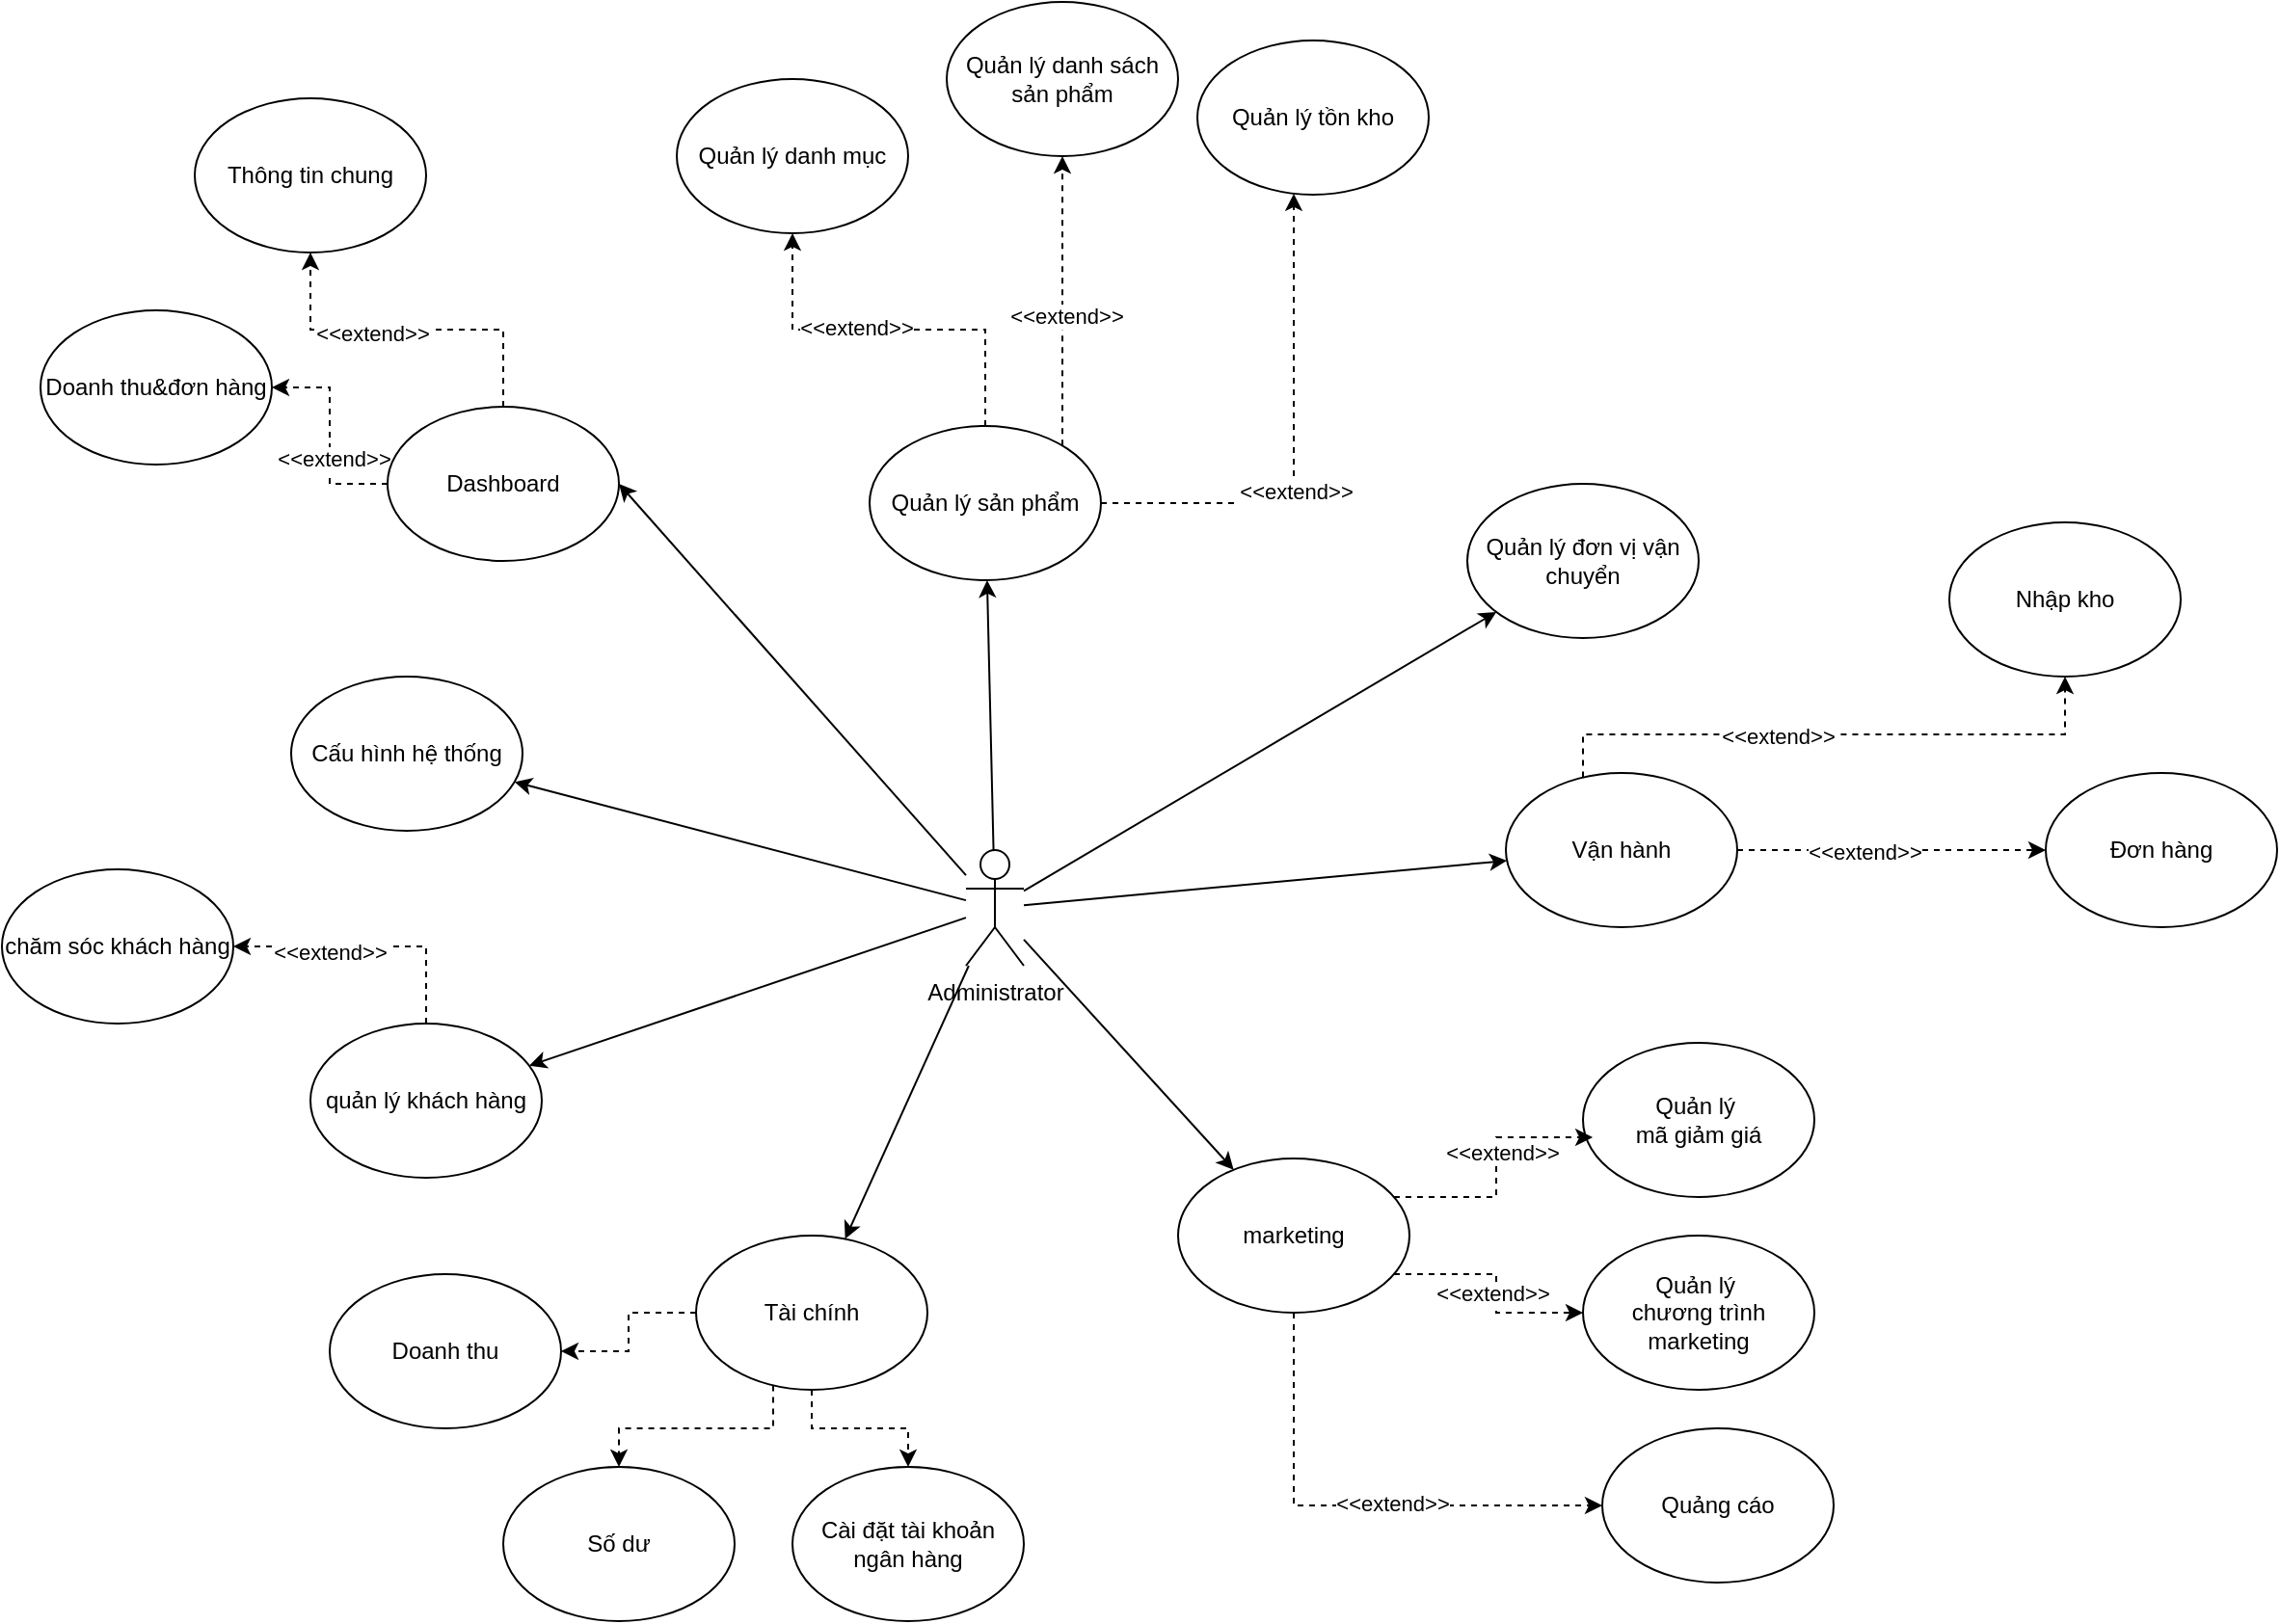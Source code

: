 <mxfile version="26.0.16" pages="3">
  <diagram name="Module admin" id="eHA_m8zVfAxrX8sja9Vz">
    <mxGraphModel dx="2443" dy="1973" grid="1" gridSize="10" guides="1" tooltips="1" connect="1" arrows="1" fold="1" page="1" pageScale="1" pageWidth="850" pageHeight="1100" math="0" shadow="0">
      <root>
        <mxCell id="0" />
        <mxCell id="1" parent="0" />
        <mxCell id="CwkfNgr41weQ_ycG9K8S-1" style="rounded=0;orthogonalLoop=1;jettySize=auto;html=1;" parent="1" source="38hd_KllQKWlu9w1GniQ-2" target="qUAkDPulCv1xrWSQ-RRs-1" edge="1">
          <mxGeometry relative="1" as="geometry" />
        </mxCell>
        <mxCell id="CwkfNgr41weQ_ycG9K8S-2" style="rounded=0;orthogonalLoop=1;jettySize=auto;html=1;entryX=1;entryY=0.5;entryDx=0;entryDy=0;" parent="1" source="38hd_KllQKWlu9w1GniQ-2" target="G9YPVBKdUu1RAVHxqggk-3" edge="1">
          <mxGeometry relative="1" as="geometry" />
        </mxCell>
        <mxCell id="CwkfNgr41weQ_ycG9K8S-3" style="rounded=0;orthogonalLoop=1;jettySize=auto;html=1;" parent="1" source="38hd_KllQKWlu9w1GniQ-2" target="G9YPVBKdUu1RAVHxqggk-4" edge="1">
          <mxGeometry relative="1" as="geometry" />
        </mxCell>
        <mxCell id="CwkfNgr41weQ_ycG9K8S-4" style="rounded=0;orthogonalLoop=1;jettySize=auto;html=1;" parent="1" source="38hd_KllQKWlu9w1GniQ-2" target="G9YPVBKdUu1RAVHxqggk-2" edge="1">
          <mxGeometry relative="1" as="geometry" />
        </mxCell>
        <mxCell id="CwkfNgr41weQ_ycG9K8S-5" style="rounded=0;orthogonalLoop=1;jettySize=auto;html=1;" parent="1" source="38hd_KllQKWlu9w1GniQ-2" target="G9YPVBKdUu1RAVHxqggk-1" edge="1">
          <mxGeometry relative="1" as="geometry" />
        </mxCell>
        <mxCell id="CwkfNgr41weQ_ycG9K8S-6" style="rounded=0;orthogonalLoop=1;jettySize=auto;html=1;" parent="1" source="38hd_KllQKWlu9w1GniQ-2" target="kQdD0c_M0k74WMWb7zra-2" edge="1">
          <mxGeometry relative="1" as="geometry" />
        </mxCell>
        <mxCell id="CwkfNgr41weQ_ycG9K8S-7" style="rounded=0;orthogonalLoop=1;jettySize=auto;html=1;" parent="1" source="38hd_KllQKWlu9w1GniQ-2" target="kQdD0c_M0k74WMWb7zra-1" edge="1">
          <mxGeometry relative="1" as="geometry" />
        </mxCell>
        <mxCell id="CwkfNgr41weQ_ycG9K8S-9" style="rounded=0;orthogonalLoop=1;jettySize=auto;html=1;" parent="1" source="38hd_KllQKWlu9w1GniQ-2" target="aF_daX5h_NApWDMzqcVJ-1" edge="1">
          <mxGeometry relative="1" as="geometry" />
        </mxCell>
        <mxCell id="38hd_KllQKWlu9w1GniQ-2" value="Administrator" style="shape=umlActor;verticalLabelPosition=bottom;verticalAlign=top;html=1;outlineConnect=0;" parent="1" vertex="1">
          <mxGeometry x="120" y="380" width="30" height="60" as="geometry" />
        </mxCell>
        <mxCell id="wspifMcxzq53qg7XnTpH-3" style="edgeStyle=orthogonalEdgeStyle;rounded=0;orthogonalLoop=1;jettySize=auto;html=1;dashed=1;" parent="1" source="qUAkDPulCv1xrWSQ-RRs-1" target="wspifMcxzq53qg7XnTpH-1" edge="1">
          <mxGeometry relative="1" as="geometry" />
        </mxCell>
        <mxCell id="wspifMcxzq53qg7XnTpH-5" value="&amp;lt;&amp;lt;extend&amp;gt;&amp;gt;" style="edgeLabel;html=1;align=center;verticalAlign=middle;resizable=0;points=[];" parent="wspifMcxzq53qg7XnTpH-3" vertex="1" connectable="0">
          <mxGeometry x="0.169" y="-1" relative="1" as="geometry">
            <mxPoint as="offset" />
          </mxGeometry>
        </mxCell>
        <mxCell id="wspifMcxzq53qg7XnTpH-4" style="edgeStyle=orthogonalEdgeStyle;rounded=0;orthogonalLoop=1;jettySize=auto;html=1;dashed=1;" parent="1" source="qUAkDPulCv1xrWSQ-RRs-1" target="wspifMcxzq53qg7XnTpH-2" edge="1">
          <mxGeometry relative="1" as="geometry">
            <Array as="points">
              <mxPoint x="170" y="80" />
              <mxPoint x="170" y="80" />
            </Array>
          </mxGeometry>
        </mxCell>
        <mxCell id="wspifMcxzq53qg7XnTpH-6" value="&amp;lt;&amp;lt;extend&amp;gt;&amp;gt;" style="edgeLabel;html=1;align=center;verticalAlign=middle;resizable=0;points=[];" parent="wspifMcxzq53qg7XnTpH-4" vertex="1" connectable="0">
          <mxGeometry x="-0.098" y="-2" relative="1" as="geometry">
            <mxPoint as="offset" />
          </mxGeometry>
        </mxCell>
        <mxCell id="wspifMcxzq53qg7XnTpH-8" style="edgeStyle=orthogonalEdgeStyle;rounded=0;orthogonalLoop=1;jettySize=auto;html=1;dashed=1;" parent="1" source="qUAkDPulCv1xrWSQ-RRs-1" target="wspifMcxzq53qg7XnTpH-7" edge="1">
          <mxGeometry relative="1" as="geometry">
            <Array as="points">
              <mxPoint x="290" y="200" />
            </Array>
          </mxGeometry>
        </mxCell>
        <mxCell id="wspifMcxzq53qg7XnTpH-9" value="&lt;span style=&quot;color: rgba(0, 0, 0, 0); font-family: monospace; font-size: 0px; text-align: start; background-color: rgb(251, 251, 251);&quot;&gt;%3CmxGraphModel%3E%3Croot%3E%3CmxCell%20id%3D%220%22%2F%3E%3CmxCell%20id%3D%221%22%20parent%3D%220%22%2F%3E%3CmxCell%20id%3D%222%22%20value%3D%22Qu%E1%BA%A3n%20l%C3%BD%20danh%20s%C3%A1ch%20s%E1%BA%A3n%20ph%E1%BA%A9m%22%20style%3D%22ellipse%3BwhiteSpace%3Dwrap%3Bhtml%3D1%3B%22%20vertex%3D%221%22%20parent%3D%221%22%3E%3CmxGeometry%20x%3D%22120%22%20y%3D%22-40%22%20width%3D%22120%22%20height%3D%2280%22%20as%3D%22geometry%22%2F%3E%3C%2FmxCell%3E%3C%2Froot%3E%3C%2FmxGraphModel%3E&lt;/span&gt;&amp;lt;&amp;lt;extend&amp;gt;&amp;gt;" style="edgeLabel;html=1;align=center;verticalAlign=middle;resizable=0;points=[];" parent="wspifMcxzq53qg7XnTpH-8" vertex="1" connectable="0">
          <mxGeometry x="-0.182" y="-1" relative="1" as="geometry">
            <mxPoint as="offset" />
          </mxGeometry>
        </mxCell>
        <mxCell id="qUAkDPulCv1xrWSQ-RRs-1" value="Quản lý sản phẩm" style="ellipse;whiteSpace=wrap;html=1;" parent="1" vertex="1">
          <mxGeometry x="70" y="160" width="120" height="80" as="geometry" />
        </mxCell>
        <mxCell id="kQdD0c_M0k74WMWb7zra-1" value="Vận hành" style="ellipse;whiteSpace=wrap;html=1;" parent="1" vertex="1">
          <mxGeometry x="400" y="340" width="120" height="80" as="geometry" />
        </mxCell>
        <mxCell id="M20G7HJrdIwRMP6qR3Qv-13" style="edgeStyle=orthogonalEdgeStyle;rounded=0;orthogonalLoop=1;jettySize=auto;html=1;dashed=1;" parent="1" source="kQdD0c_M0k74WMWb7zra-2" target="M20G7HJrdIwRMP6qR3Qv-9" edge="1">
          <mxGeometry relative="1" as="geometry">
            <Array as="points">
              <mxPoint x="395" y="600" />
              <mxPoint x="395" y="620" />
            </Array>
          </mxGeometry>
        </mxCell>
        <mxCell id="M20G7HJrdIwRMP6qR3Qv-16" value="&amp;lt;&amp;lt;extend&amp;gt;&amp;gt;" style="edgeLabel;html=1;align=center;verticalAlign=middle;resizable=0;points=[];" parent="M20G7HJrdIwRMP6qR3Qv-13" vertex="1" connectable="0">
          <mxGeometry x="0.068" y="-2" relative="1" as="geometry">
            <mxPoint as="offset" />
          </mxGeometry>
        </mxCell>
        <mxCell id="M20G7HJrdIwRMP6qR3Qv-14" style="edgeStyle=orthogonalEdgeStyle;rounded=0;orthogonalLoop=1;jettySize=auto;html=1;dashed=1;" parent="1" source="kQdD0c_M0k74WMWb7zra-2" target="M20G7HJrdIwRMP6qR3Qv-11" edge="1">
          <mxGeometry relative="1" as="geometry">
            <Array as="points">
              <mxPoint x="290" y="720" />
            </Array>
          </mxGeometry>
        </mxCell>
        <mxCell id="M20G7HJrdIwRMP6qR3Qv-17" value="&amp;lt;&amp;lt;extend&amp;gt;&amp;gt;" style="edgeLabel;html=1;align=center;verticalAlign=middle;resizable=0;points=[];" parent="M20G7HJrdIwRMP6qR3Qv-14" vertex="1" connectable="0">
          <mxGeometry x="0.162" y="1" relative="1" as="geometry">
            <mxPoint as="offset" />
          </mxGeometry>
        </mxCell>
        <mxCell id="kQdD0c_M0k74WMWb7zra-2" value="marketing" style="ellipse;whiteSpace=wrap;html=1;" parent="1" vertex="1">
          <mxGeometry x="230" y="540" width="120" height="80" as="geometry" />
        </mxCell>
        <mxCell id="CwkfNgr41weQ_ycG9K8S-19" style="edgeStyle=orthogonalEdgeStyle;rounded=0;orthogonalLoop=1;jettySize=auto;html=1;dashed=1;" parent="1" source="G9YPVBKdUu1RAVHxqggk-1" target="CwkfNgr41weQ_ycG9K8S-16" edge="1">
          <mxGeometry relative="1" as="geometry" />
        </mxCell>
        <mxCell id="CwkfNgr41weQ_ycG9K8S-20" style="edgeStyle=orthogonalEdgeStyle;rounded=0;orthogonalLoop=1;jettySize=auto;html=1;dashed=1;" parent="1" source="G9YPVBKdUu1RAVHxqggk-1" target="CwkfNgr41weQ_ycG9K8S-17" edge="1">
          <mxGeometry relative="1" as="geometry">
            <Array as="points">
              <mxPoint x="20" y="680" />
              <mxPoint x="-60" y="680" />
            </Array>
          </mxGeometry>
        </mxCell>
        <mxCell id="CwkfNgr41weQ_ycG9K8S-21" style="edgeStyle=orthogonalEdgeStyle;rounded=0;orthogonalLoop=1;jettySize=auto;html=1;dashed=1;" parent="1" source="G9YPVBKdUu1RAVHxqggk-1" target="CwkfNgr41weQ_ycG9K8S-18" edge="1">
          <mxGeometry relative="1" as="geometry" />
        </mxCell>
        <mxCell id="G9YPVBKdUu1RAVHxqggk-1" value="Tài chính" style="ellipse;whiteSpace=wrap;html=1;" parent="1" vertex="1">
          <mxGeometry x="-20" y="580" width="120" height="80" as="geometry" />
        </mxCell>
        <mxCell id="0eTmeeG-7Q6A9IgNcIBF-2" style="edgeStyle=orthogonalEdgeStyle;rounded=0;orthogonalLoop=1;jettySize=auto;html=1;dashed=1;" edge="1" parent="1" source="G9YPVBKdUu1RAVHxqggk-2" target="0eTmeeG-7Q6A9IgNcIBF-1">
          <mxGeometry relative="1" as="geometry">
            <Array as="points">
              <mxPoint x="-160" y="430" />
            </Array>
          </mxGeometry>
        </mxCell>
        <mxCell id="0eTmeeG-7Q6A9IgNcIBF-3" value="&lt;span style=&quot;color: rgba(0, 0, 0, 0); font-family: monospace; font-size: 0px; text-align: start; background-color: rgb(251, 251, 251);&quot;&gt;%3CmxGraphModel%3E%3Croot%3E%3CmxCell%20id%3D%220%22%2F%3E%3CmxCell%20id%3D%221%22%20parent%3D%220%22%2F%3E%3CmxCell%20id%3D%222%22%20value%3D%22%26amp%3Blt%3B%26amp%3Blt%3Bextend%26amp%3Bgt%3B%26amp%3Bgt%3B%22%20style%3D%22edgeLabel%3Bhtml%3D1%3Balign%3Dcenter%3BverticalAlign%3Dmiddle%3Bresizable%3D0%3Bpoints%3D%5B%5D%3B%22%20vertex%3D%221%22%20connectable%3D%220%22%20parent%3D%221%22%3E%3CmxGeometry%20x%3D%22-208%22%20y%3D%22176.667%22%20as%3D%22geometry%22%2F%3E%3C%2FmxCell%3E%3C%2Froot%3E%3C%2FmxGraphModel%3E&lt;/span&gt;" style="edgeLabel;html=1;align=center;verticalAlign=middle;resizable=0;points=[];" vertex="1" connectable="0" parent="0eTmeeG-7Q6A9IgNcIBF-2">
          <mxGeometry x="0.186" relative="1" as="geometry">
            <mxPoint as="offset" />
          </mxGeometry>
        </mxCell>
        <mxCell id="0eTmeeG-7Q6A9IgNcIBF-7" value="&amp;lt;&amp;lt;extend&amp;gt;&amp;gt;" style="edgeLabel;html=1;align=center;verticalAlign=middle;resizable=0;points=[];" vertex="1" connectable="0" parent="0eTmeeG-7Q6A9IgNcIBF-2">
          <mxGeometry x="0.44" y="3" relative="1" as="geometry">
            <mxPoint x="11" as="offset" />
          </mxGeometry>
        </mxCell>
        <mxCell id="G9YPVBKdUu1RAVHxqggk-2" value="quản lý khách hàng" style="ellipse;whiteSpace=wrap;html=1;" parent="1" vertex="1">
          <mxGeometry x="-220" y="470" width="120" height="80" as="geometry" />
        </mxCell>
        <mxCell id="G9YPVBKdUu1RAVHxqggk-7" style="edgeStyle=orthogonalEdgeStyle;rounded=0;orthogonalLoop=1;jettySize=auto;html=1;dashed=1;" parent="1" source="G9YPVBKdUu1RAVHxqggk-3" target="G9YPVBKdUu1RAVHxqggk-5" edge="1">
          <mxGeometry relative="1" as="geometry" />
        </mxCell>
        <mxCell id="M20G7HJrdIwRMP6qR3Qv-2" value="&amp;lt;&amp;lt;extend&amp;gt;&amp;gt;" style="edgeLabel;html=1;align=center;verticalAlign=middle;resizable=0;points=[];" parent="G9YPVBKdUu1RAVHxqggk-7" vertex="1" connectable="0">
          <mxGeometry x="0.2" y="2" relative="1" as="geometry">
            <mxPoint as="offset" />
          </mxGeometry>
        </mxCell>
        <mxCell id="G9YPVBKdUu1RAVHxqggk-8" style="edgeStyle=orthogonalEdgeStyle;rounded=0;orthogonalLoop=1;jettySize=auto;html=1;dashed=1;" parent="1" source="G9YPVBKdUu1RAVHxqggk-3" target="G9YPVBKdUu1RAVHxqggk-6" edge="1">
          <mxGeometry relative="1" as="geometry" />
        </mxCell>
        <mxCell id="M20G7HJrdIwRMP6qR3Qv-1" value="&amp;lt;&amp;lt;extend&amp;gt;&amp;gt;" style="edgeLabel;html=1;align=center;verticalAlign=middle;resizable=0;points=[];" parent="G9YPVBKdUu1RAVHxqggk-8" vertex="1" connectable="0">
          <mxGeometry x="-0.218" y="-2" relative="1" as="geometry">
            <mxPoint as="offset" />
          </mxGeometry>
        </mxCell>
        <mxCell id="G9YPVBKdUu1RAVHxqggk-3" value="Dashboard" style="ellipse;whiteSpace=wrap;html=1;" parent="1" vertex="1">
          <mxGeometry x="-180" y="150" width="120" height="80" as="geometry" />
        </mxCell>
        <mxCell id="G9YPVBKdUu1RAVHxqggk-4" value="Cấu hình&amp;nbsp;&lt;span style=&quot;background-color: initial;&quot;&gt;hệ thống&lt;/span&gt;" style="ellipse;whiteSpace=wrap;html=1;" parent="1" vertex="1">
          <mxGeometry x="-230" y="290" width="120" height="80" as="geometry" />
        </mxCell>
        <mxCell id="G9YPVBKdUu1RAVHxqggk-5" value="Thông tin chung" style="ellipse;whiteSpace=wrap;html=1;" parent="1" vertex="1">
          <mxGeometry x="-280" y="-10" width="120" height="80" as="geometry" />
        </mxCell>
        <mxCell id="G9YPVBKdUu1RAVHxqggk-6" value="Doanh thu&amp;amp;đơn hàng" style="ellipse;whiteSpace=wrap;html=1;" parent="1" vertex="1">
          <mxGeometry x="-360" y="100" width="120" height="80" as="geometry" />
        </mxCell>
        <mxCell id="M20G7HJrdIwRMP6qR3Qv-9" value="Quản lý&amp;nbsp;&lt;div&gt;chương trình marketing&lt;/div&gt;" style="ellipse;whiteSpace=wrap;html=1;" parent="1" vertex="1">
          <mxGeometry x="440" y="580" width="120" height="80" as="geometry" />
        </mxCell>
        <mxCell id="M20G7HJrdIwRMP6qR3Qv-10" value="Quản lý&amp;nbsp;&lt;div&gt;mã giảm giá&lt;/div&gt;" style="ellipse;whiteSpace=wrap;html=1;" parent="1" vertex="1">
          <mxGeometry x="440" y="480" width="120" height="80" as="geometry" />
        </mxCell>
        <mxCell id="M20G7HJrdIwRMP6qR3Qv-11" value="Quảng cáo" style="ellipse;whiteSpace=wrap;html=1;" parent="1" vertex="1">
          <mxGeometry x="450" y="680" width="120" height="80" as="geometry" />
        </mxCell>
        <mxCell id="M20G7HJrdIwRMP6qR3Qv-12" style="edgeStyle=orthogonalEdgeStyle;rounded=0;orthogonalLoop=1;jettySize=auto;html=1;entryX=0.042;entryY=0.613;entryDx=0;entryDy=0;entryPerimeter=0;dashed=1;" parent="1" source="kQdD0c_M0k74WMWb7zra-2" target="M20G7HJrdIwRMP6qR3Qv-10" edge="1">
          <mxGeometry relative="1" as="geometry">
            <Array as="points">
              <mxPoint x="395" y="560" />
              <mxPoint x="395" y="529" />
            </Array>
          </mxGeometry>
        </mxCell>
        <mxCell id="M20G7HJrdIwRMP6qR3Qv-15" value="&amp;lt;&amp;lt;extend&amp;gt;&amp;gt;" style="edgeLabel;html=1;align=center;verticalAlign=middle;resizable=0;points=[];" parent="M20G7HJrdIwRMP6qR3Qv-12" vertex="1" connectable="0">
          <mxGeometry x="0.134" y="-3" relative="1" as="geometry">
            <mxPoint as="offset" />
          </mxGeometry>
        </mxCell>
        <mxCell id="wspifMcxzq53qg7XnTpH-1" value="Quản lý danh mục" style="ellipse;whiteSpace=wrap;html=1;" parent="1" vertex="1">
          <mxGeometry x="-30" y="-20" width="120" height="80" as="geometry" />
        </mxCell>
        <mxCell id="wspifMcxzq53qg7XnTpH-2" value="Quản lý danh sách sản phẩm" style="ellipse;whiteSpace=wrap;html=1;" parent="1" vertex="1">
          <mxGeometry x="110" y="-60" width="120" height="80" as="geometry" />
        </mxCell>
        <mxCell id="wspifMcxzq53qg7XnTpH-7" value="Quản lý tồn kho" style="ellipse;whiteSpace=wrap;html=1;" parent="1" vertex="1">
          <mxGeometry x="240" y="-40" width="120" height="80" as="geometry" />
        </mxCell>
        <mxCell id="aF_daX5h_NApWDMzqcVJ-1" value="Quản lý đơn vị vận chuyển" style="ellipse;whiteSpace=wrap;html=1;" parent="1" vertex="1">
          <mxGeometry x="380" y="190" width="120" height="80" as="geometry" />
        </mxCell>
        <mxCell id="CwkfNgr41weQ_ycG9K8S-10" value="Nhập kho" style="ellipse;whiteSpace=wrap;html=1;" parent="1" vertex="1">
          <mxGeometry x="630" y="210" width="120" height="80" as="geometry" />
        </mxCell>
        <mxCell id="CwkfNgr41weQ_ycG9K8S-11" value="Đơn hàng" style="ellipse;whiteSpace=wrap;html=1;" parent="1" vertex="1">
          <mxGeometry x="680" y="340" width="120" height="80" as="geometry" />
        </mxCell>
        <mxCell id="CwkfNgr41weQ_ycG9K8S-12" style="edgeStyle=orthogonalEdgeStyle;rounded=0;orthogonalLoop=1;jettySize=auto;html=1;dashed=1;" parent="1" source="kQdD0c_M0k74WMWb7zra-1" target="CwkfNgr41weQ_ycG9K8S-10" edge="1">
          <mxGeometry relative="1" as="geometry">
            <Array as="points">
              <mxPoint x="440" y="320" />
              <mxPoint x="690" y="320" />
            </Array>
            <mxPoint x="200" y="210" as="sourcePoint" />
            <mxPoint x="300" y="49" as="targetPoint" />
          </mxGeometry>
        </mxCell>
        <mxCell id="CwkfNgr41weQ_ycG9K8S-13" value="&lt;span style=&quot;color: rgba(0, 0, 0, 0); font-family: monospace; font-size: 0px; text-align: start; background-color: rgb(251, 251, 251);&quot;&gt;%3CmxGraphModel%3E%3Croot%3E%3CmxCell%20id%3D%220%22%2F%3E%3CmxCell%20id%3D%221%22%20parent%3D%220%22%2F%3E%3CmxCell%20id%3D%222%22%20value%3D%22Qu%E1%BA%A3n%20l%C3%BD%20danh%20s%C3%A1ch%20s%E1%BA%A3n%20ph%E1%BA%A9m%22%20style%3D%22ellipse%3BwhiteSpace%3Dwrap%3Bhtml%3D1%3B%22%20vertex%3D%221%22%20parent%3D%221%22%3E%3CmxGeometry%20x%3D%22120%22%20y%3D%22-40%22%20width%3D%22120%22%20height%3D%2280%22%20as%3D%22geometry%22%2F%3E%3C%2FmxCell%3E%3C%2Froot%3E%3C%2FmxGraphModel%3E&lt;/span&gt;&amp;lt;&amp;lt;extend&amp;gt;&amp;gt;" style="edgeLabel;html=1;align=center;verticalAlign=middle;resizable=0;points=[];" parent="CwkfNgr41weQ_ycG9K8S-12" vertex="1" connectable="0">
          <mxGeometry x="-0.182" y="-1" relative="1" as="geometry">
            <mxPoint as="offset" />
          </mxGeometry>
        </mxCell>
        <mxCell id="CwkfNgr41weQ_ycG9K8S-14" style="edgeStyle=orthogonalEdgeStyle;rounded=0;orthogonalLoop=1;jettySize=auto;html=1;dashed=1;" parent="1" source="kQdD0c_M0k74WMWb7zra-1" target="CwkfNgr41weQ_ycG9K8S-11" edge="1">
          <mxGeometry relative="1" as="geometry">
            <Array as="points">
              <mxPoint x="600" y="380" />
              <mxPoint x="600" y="380" />
            </Array>
            <mxPoint x="450" y="200" as="sourcePoint" />
            <mxPoint x="590" y="110" as="targetPoint" />
          </mxGeometry>
        </mxCell>
        <mxCell id="CwkfNgr41weQ_ycG9K8S-15" value="&lt;span style=&quot;color: rgba(0, 0, 0, 0); font-family: monospace; font-size: 0px; text-align: start; background-color: rgb(251, 251, 251);&quot;&gt;%3CmxGraphModel%3E%3Croot%3E%3CmxCell%20id%3D%220%22%2F%3E%3CmxCell%20id%3D%221%22%20parent%3D%220%22%2F%3E%3CmxCell%20id%3D%222%22%20value%3D%22Qu%E1%BA%A3n%20l%C3%BD%20danh%20s%C3%A1ch%20s%E1%BA%A3n%20ph%E1%BA%A9m%22%20style%3D%22ellipse%3BwhiteSpace%3Dwrap%3Bhtml%3D1%3B%22%20vertex%3D%221%22%20parent%3D%221%22%3E%3CmxGeometry%20x%3D%22120%22%20y%3D%22-40%22%20width%3D%22120%22%20height%3D%2280%22%20as%3D%22geometry%22%2F%3E%3C%2FmxCell%3E%3C%2Froot%3E%3C%2FmxGraphModel%3E&lt;/span&gt;&amp;lt;&amp;lt;extend&amp;gt;&amp;gt;" style="edgeLabel;html=1;align=center;verticalAlign=middle;resizable=0;points=[];" parent="CwkfNgr41weQ_ycG9K8S-14" vertex="1" connectable="0">
          <mxGeometry x="-0.182" y="-1" relative="1" as="geometry">
            <mxPoint as="offset" />
          </mxGeometry>
        </mxCell>
        <mxCell id="CwkfNgr41weQ_ycG9K8S-16" value="Doanh thu" style="ellipse;whiteSpace=wrap;html=1;" parent="1" vertex="1">
          <mxGeometry x="-210" y="600" width="120" height="80" as="geometry" />
        </mxCell>
        <mxCell id="CwkfNgr41weQ_ycG9K8S-17" value="Số dư" style="ellipse;whiteSpace=wrap;html=1;" parent="1" vertex="1">
          <mxGeometry x="-120" y="700" width="120" height="80" as="geometry" />
        </mxCell>
        <mxCell id="CwkfNgr41weQ_ycG9K8S-18" value="Cài đặt tài khoản ngân hàng" style="ellipse;whiteSpace=wrap;html=1;" parent="1" vertex="1">
          <mxGeometry x="30" y="700" width="120" height="80" as="geometry" />
        </mxCell>
        <mxCell id="0eTmeeG-7Q6A9IgNcIBF-1" value="chăm sóc khách hàng" style="ellipse;whiteSpace=wrap;html=1;" vertex="1" parent="1">
          <mxGeometry x="-380" y="390" width="120" height="80" as="geometry" />
        </mxCell>
      </root>
    </mxGraphModel>
  </diagram>
  <diagram name="Module User" id="FLwSAorQV-CydFRkvHu2">
    <mxGraphModel dx="1955" dy="549" grid="1" gridSize="10" guides="1" tooltips="1" connect="1" arrows="1" fold="1" page="1" pageScale="1" pageWidth="850" pageHeight="1100" math="0" shadow="0">
      <root>
        <mxCell id="N6s84uthua7DC7FRpm0O-0" />
        <mxCell id="N6s84uthua7DC7FRpm0O-1" parent="N6s84uthua7DC7FRpm0O-0" />
        <mxCell id="skhi_N6m6-eE0cRBlLge-0" style="rounded=0;orthogonalLoop=1;jettySize=auto;html=1;" parent="N6s84uthua7DC7FRpm0O-1" source="N6s84uthua7DC7FRpm0O-4" target="mMhqLpLq2MQnl-IzW2v_-14" edge="1">
          <mxGeometry relative="1" as="geometry" />
        </mxCell>
        <mxCell id="skhi_N6m6-eE0cRBlLge-1" style="rounded=0;orthogonalLoop=1;jettySize=auto;html=1;" parent="N6s84uthua7DC7FRpm0O-1" source="N6s84uthua7DC7FRpm0O-4" target="mMhqLpLq2MQnl-IzW2v_-1" edge="1">
          <mxGeometry relative="1" as="geometry" />
        </mxCell>
        <mxCell id="skhi_N6m6-eE0cRBlLge-2" style="rounded=0;orthogonalLoop=1;jettySize=auto;html=1;" parent="N6s84uthua7DC7FRpm0O-1" source="N6s84uthua7DC7FRpm0O-4" target="mMhqLpLq2MQnl-IzW2v_-4" edge="1">
          <mxGeometry relative="1" as="geometry" />
        </mxCell>
        <mxCell id="skhi_N6m6-eE0cRBlLge-3" style="rounded=0;orthogonalLoop=1;jettySize=auto;html=1;" parent="N6s84uthua7DC7FRpm0O-1" source="N6s84uthua7DC7FRpm0O-4" target="0_QNNJo3PBTD9Z6bRsvG-0" edge="1">
          <mxGeometry relative="1" as="geometry" />
        </mxCell>
        <mxCell id="skhi_N6m6-eE0cRBlLge-4" style="rounded=0;orthogonalLoop=1;jettySize=auto;html=1;" parent="N6s84uthua7DC7FRpm0O-1" source="N6s84uthua7DC7FRpm0O-4" target="mMhqLpLq2MQnl-IzW2v_-3" edge="1">
          <mxGeometry relative="1" as="geometry" />
        </mxCell>
        <mxCell id="skhi_N6m6-eE0cRBlLge-5" style="rounded=0;orthogonalLoop=1;jettySize=auto;html=1;" parent="N6s84uthua7DC7FRpm0O-1" source="N6s84uthua7DC7FRpm0O-4" target="mMhqLpLq2MQnl-IzW2v_-2" edge="1">
          <mxGeometry relative="1" as="geometry" />
        </mxCell>
        <mxCell id="skhi_N6m6-eE0cRBlLge-6" style="rounded=0;orthogonalLoop=1;jettySize=auto;html=1;" parent="N6s84uthua7DC7FRpm0O-1" source="N6s84uthua7DC7FRpm0O-4" target="mMhqLpLq2MQnl-IzW2v_-0" edge="1">
          <mxGeometry relative="1" as="geometry" />
        </mxCell>
        <mxCell id="N6s84uthua7DC7FRpm0O-4" value="User" style="shape=umlActor;verticalLabelPosition=bottom;verticalAlign=top;html=1;outlineConnect=0;" parent="N6s84uthua7DC7FRpm0O-1" vertex="1">
          <mxGeometry x="80" y="300" width="30" height="60" as="geometry" />
        </mxCell>
        <mxCell id="mMhqLpLq2MQnl-IzW2v_-0" value="Tìm kiếm sản phẩm" style="ellipse;whiteSpace=wrap;html=1;" parent="N6s84uthua7DC7FRpm0O-1" vertex="1">
          <mxGeometry x="80" y="70" width="120" height="80" as="geometry" />
        </mxCell>
        <mxCell id="mMhqLpLq2MQnl-IzW2v_-1" value="Giỏ hàng" style="ellipse;whiteSpace=wrap;html=1;" parent="N6s84uthua7DC7FRpm0O-1" vertex="1">
          <mxGeometry x="-240" y="220" width="120" height="80" as="geometry" />
        </mxCell>
        <mxCell id="mMhqLpLq2MQnl-IzW2v_-7" style="edgeStyle=orthogonalEdgeStyle;rounded=0;orthogonalLoop=1;jettySize=auto;html=1;dashed=1;" parent="N6s84uthua7DC7FRpm0O-1" source="mMhqLpLq2MQnl-IzW2v_-2" target="mMhqLpLq2MQnl-IzW2v_-5" edge="1">
          <mxGeometry relative="1" as="geometry">
            <Array as="points">
              <mxPoint x="530" y="360" />
              <mxPoint x="530" y="360" />
            </Array>
          </mxGeometry>
        </mxCell>
        <mxCell id="mMhqLpLq2MQnl-IzW2v_-9" value="&amp;lt;&amp;lt;extend&amp;gt;&amp;gt;" style="edgeLabel;html=1;align=center;verticalAlign=middle;resizable=0;points=[];" parent="mMhqLpLq2MQnl-IzW2v_-7" vertex="1" connectable="0">
          <mxGeometry x="0.336" relative="1" as="geometry">
            <mxPoint as="offset" />
          </mxGeometry>
        </mxCell>
        <mxCell id="mMhqLpLq2MQnl-IzW2v_-8" style="edgeStyle=orthogonalEdgeStyle;rounded=0;orthogonalLoop=1;jettySize=auto;html=1;dashed=1;" parent="N6s84uthua7DC7FRpm0O-1" source="mMhqLpLq2MQnl-IzW2v_-2" target="mMhqLpLq2MQnl-IzW2v_-6" edge="1">
          <mxGeometry relative="1" as="geometry">
            <Array as="points">
              <mxPoint x="540" y="380" />
              <mxPoint x="540" y="470" />
            </Array>
          </mxGeometry>
        </mxCell>
        <mxCell id="mMhqLpLq2MQnl-IzW2v_-10" value="&amp;lt;&amp;lt;extend&amp;gt;&amp;gt;" style="edgeLabel;html=1;align=center;verticalAlign=middle;resizable=0;points=[];" parent="mMhqLpLq2MQnl-IzW2v_-8" vertex="1" connectable="0">
          <mxGeometry x="0.2" y="-2" relative="1" as="geometry">
            <mxPoint as="offset" />
          </mxGeometry>
        </mxCell>
        <mxCell id="mMhqLpLq2MQnl-IzW2v_-12" style="edgeStyle=orthogonalEdgeStyle;rounded=0;orthogonalLoop=1;jettySize=auto;html=1;dashed=1;" parent="N6s84uthua7DC7FRpm0O-1" source="mMhqLpLq2MQnl-IzW2v_-2" target="mMhqLpLq2MQnl-IzW2v_-11" edge="1">
          <mxGeometry relative="1" as="geometry">
            <Array as="points">
              <mxPoint x="540" y="340" />
              <mxPoint x="540" y="250" />
            </Array>
          </mxGeometry>
        </mxCell>
        <mxCell id="mMhqLpLq2MQnl-IzW2v_-13" value="&amp;lt;&amp;lt;extend&amp;gt;&amp;gt;" style="edgeLabel;html=1;align=center;verticalAlign=middle;resizable=0;points=[];" parent="mMhqLpLq2MQnl-IzW2v_-12" vertex="1" connectable="0">
          <mxGeometry x="0.09" y="-1" relative="1" as="geometry">
            <mxPoint x="9" y="-41" as="offset" />
          </mxGeometry>
        </mxCell>
        <mxCell id="mMhqLpLq2MQnl-IzW2v_-2" value="Thanh toán" style="ellipse;whiteSpace=wrap;html=1;" parent="N6s84uthua7DC7FRpm0O-1" vertex="1">
          <mxGeometry x="320" y="320" width="120" height="80" as="geometry" />
        </mxCell>
        <mxCell id="mMhqLpLq2MQnl-IzW2v_-3" value="Thông báo" style="ellipse;whiteSpace=wrap;html=1;" parent="N6s84uthua7DC7FRpm0O-1" vertex="1">
          <mxGeometry x="100" y="510" width="120" height="80" as="geometry" />
        </mxCell>
        <mxCell id="mMhqLpLq2MQnl-IzW2v_-4" value="Hỗ trợ" style="ellipse;whiteSpace=wrap;html=1;" parent="N6s84uthua7DC7FRpm0O-1" vertex="1">
          <mxGeometry x="-240" y="380" width="120" height="80" as="geometry" />
        </mxCell>
        <mxCell id="mMhqLpLq2MQnl-IzW2v_-5" value="theo dõi đơn hàng" style="ellipse;whiteSpace=wrap;html=1;" parent="N6s84uthua7DC7FRpm0O-1" vertex="1">
          <mxGeometry x="630" y="320" width="120" height="80" as="geometry" />
        </mxCell>
        <mxCell id="mMhqLpLq2MQnl-IzW2v_-6" value="Trả hàng/hoàn tiền" style="ellipse;whiteSpace=wrap;html=1;" parent="N6s84uthua7DC7FRpm0O-1" vertex="1">
          <mxGeometry x="630" y="430" width="120" height="80" as="geometry" />
        </mxCell>
        <mxCell id="mMhqLpLq2MQnl-IzW2v_-11" value="đánh giá" style="ellipse;whiteSpace=wrap;html=1;" parent="N6s84uthua7DC7FRpm0O-1" vertex="1">
          <mxGeometry x="630" y="210" width="120" height="80" as="geometry" />
        </mxCell>
        <mxCell id="mMhqLpLq2MQnl-IzW2v_-14" value="Xem sản phẩm" style="ellipse;whiteSpace=wrap;html=1;" parent="N6s84uthua7DC7FRpm0O-1" vertex="1">
          <mxGeometry x="-140" y="70" width="120" height="80" as="geometry" />
        </mxCell>
        <mxCell id="0_QNNJo3PBTD9Z6bRsvG-2" style="edgeStyle=orthogonalEdgeStyle;rounded=0;orthogonalLoop=1;jettySize=auto;html=1;dashed=1;" parent="N6s84uthua7DC7FRpm0O-1" source="0_QNNJo3PBTD9Z6bRsvG-0" target="0_QNNJo3PBTD9Z6bRsvG-1" edge="1">
          <mxGeometry relative="1" as="geometry" />
        </mxCell>
        <mxCell id="0_QNNJo3PBTD9Z6bRsvG-3" value="&amp;lt;&amp;lt;extend&amp;gt;&amp;gt;" style="edgeLabel;html=1;align=center;verticalAlign=middle;resizable=0;points=[];" parent="0_QNNJo3PBTD9Z6bRsvG-2" vertex="1" connectable="0">
          <mxGeometry x="-0.114" y="-1" relative="1" as="geometry">
            <mxPoint as="offset" />
          </mxGeometry>
        </mxCell>
        <mxCell id="0_QNNJo3PBTD9Z6bRsvG-0" value="Xem cửa hàng" style="ellipse;whiteSpace=wrap;html=1;" parent="N6s84uthua7DC7FRpm0O-1" vertex="1">
          <mxGeometry x="-140" y="530" width="120" height="80" as="geometry" />
        </mxCell>
        <mxCell id="0_QNNJo3PBTD9Z6bRsvG-1" value="Nhắn tin" style="ellipse;whiteSpace=wrap;html=1;" parent="N6s84uthua7DC7FRpm0O-1" vertex="1">
          <mxGeometry x="-140" y="680" width="120" height="80" as="geometry" />
        </mxCell>
      </root>
    </mxGraphModel>
  </diagram>
  <diagram id="zoVV9JRbWZZ4SFw2df6S" name="Module VC">
    <mxGraphModel dx="1434" dy="786" grid="1" gridSize="10" guides="1" tooltips="1" connect="1" arrows="1" fold="1" page="1" pageScale="1" pageWidth="850" pageHeight="1100" math="0" shadow="0">
      <root>
        <mxCell id="0" />
        <mxCell id="1" parent="0" />
        <mxCell id="CQaqRI800ofBkmMyRtf6-1" value="Shipper" style="shape=umlActor;verticalLabelPosition=bottom;verticalAlign=top;html=1;outlineConnect=0;" vertex="1" parent="1">
          <mxGeometry x="40" y="380" width="30" height="60" as="geometry" />
        </mxCell>
        <mxCell id="CQaqRI800ofBkmMyRtf6-2" value="Quản lý đơn" style="ellipse;whiteSpace=wrap;html=1;" vertex="1" parent="1">
          <mxGeometry x="170" y="360" width="120" height="80" as="geometry" />
        </mxCell>
      </root>
    </mxGraphModel>
  </diagram>
</mxfile>
